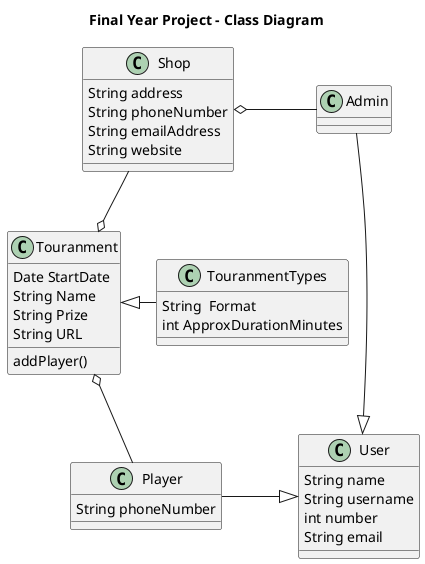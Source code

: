 @startuml

title Final Year Project - Class Diagram

class User{
    String name
    String username
    int number
    String email
}
class Player{
    String phoneNumber
}
class Admin{
}

class Shop{
    String address
    String phoneNumber
    String emailAddress
    String website
}

User <|--left- Player
User <|--up- Admin


class Touranment{
    Date StartDate
    String Name
    String Prize
    String URL
    addPlayer()
}

class TouranmentTypes{
    String  Format
    int ApproxDurationMinutes 
}


Touranment <|--left- TouranmentTypes
Touranment o--Down Player
Touranment o--Up Shop
Shop o--right Admin

@enduml